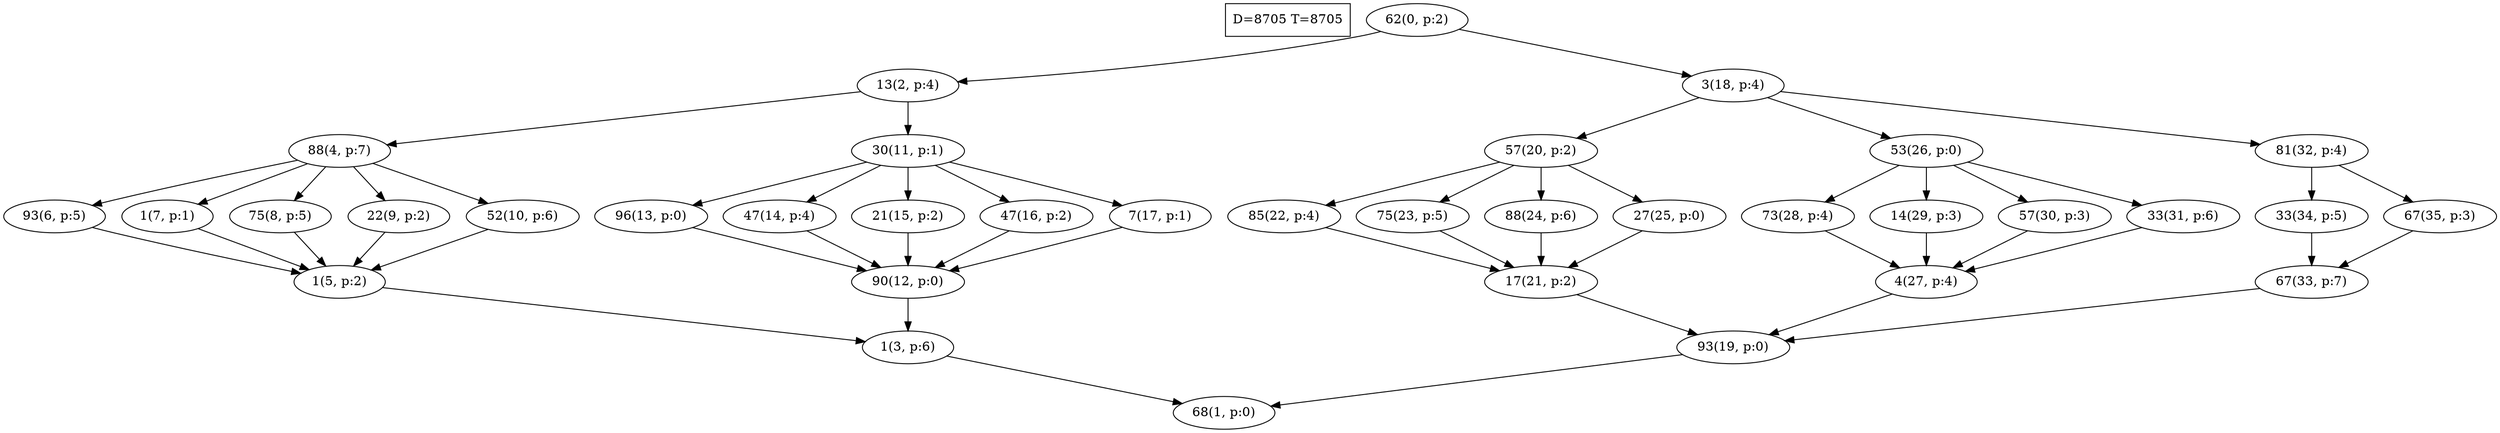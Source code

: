 digraph Task {
i [shape=box, label="D=8705 T=8705"]; 
0 [label="62(0, p:2)"];
1 [label="68(1, p:0)"];
2 [label="13(2, p:4)"];
3 [label="1(3, p:6)"];
4 [label="88(4, p:7)"];
5 [label="1(5, p:2)"];
6 [label="93(6, p:5)"];
7 [label="1(7, p:1)"];
8 [label="75(8, p:5)"];
9 [label="22(9, p:2)"];
10 [label="52(10, p:6)"];
11 [label="30(11, p:1)"];
12 [label="90(12, p:0)"];
13 [label="96(13, p:0)"];
14 [label="47(14, p:4)"];
15 [label="21(15, p:2)"];
16 [label="47(16, p:2)"];
17 [label="7(17, p:1)"];
18 [label="3(18, p:4)"];
19 [label="93(19, p:0)"];
20 [label="57(20, p:2)"];
21 [label="17(21, p:2)"];
22 [label="85(22, p:4)"];
23 [label="75(23, p:5)"];
24 [label="88(24, p:6)"];
25 [label="27(25, p:0)"];
26 [label="53(26, p:0)"];
27 [label="4(27, p:4)"];
28 [label="73(28, p:4)"];
29 [label="14(29, p:3)"];
30 [label="57(30, p:3)"];
31 [label="33(31, p:6)"];
32 [label="81(32, p:4)"];
33 [label="67(33, p:7)"];
34 [label="33(34, p:5)"];
35 [label="67(35, p:3)"];
0 -> 2;
0 -> 18;
2 -> 4;
2 -> 11;
3 -> 1;
4 -> 6;
4 -> 7;
4 -> 8;
4 -> 9;
4 -> 10;
5 -> 3;
6 -> 5;
7 -> 5;
8 -> 5;
9 -> 5;
10 -> 5;
11 -> 13;
11 -> 14;
11 -> 15;
11 -> 16;
11 -> 17;
12 -> 3;
13 -> 12;
14 -> 12;
15 -> 12;
16 -> 12;
17 -> 12;
18 -> 20;
18 -> 26;
18 -> 32;
19 -> 1;
20 -> 22;
20 -> 23;
20 -> 24;
20 -> 25;
21 -> 19;
22 -> 21;
23 -> 21;
24 -> 21;
25 -> 21;
26 -> 28;
26 -> 29;
26 -> 30;
26 -> 31;
27 -> 19;
28 -> 27;
29 -> 27;
30 -> 27;
31 -> 27;
32 -> 34;
32 -> 35;
33 -> 19;
34 -> 33;
35 -> 33;
}